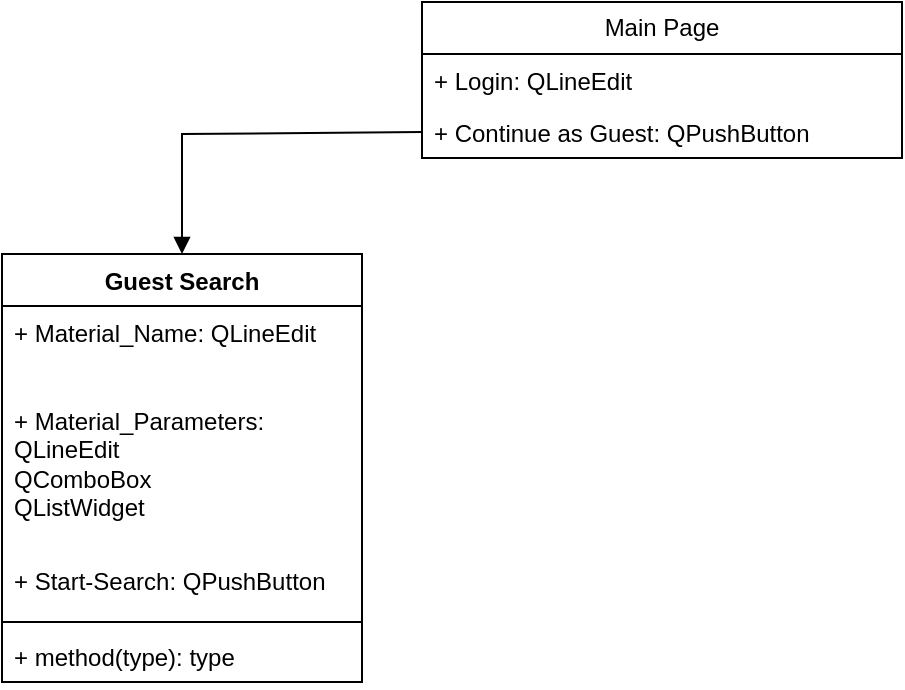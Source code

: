 <mxfile version="21.7.2" type="device">
  <diagram name="Seite-1" id="6vk5Jq3FSRtNrqEpkorZ">
    <mxGraphModel dx="581" dy="727" grid="1" gridSize="10" guides="1" tooltips="1" connect="1" arrows="1" fold="1" page="1" pageScale="1" pageWidth="827" pageHeight="1169" math="0" shadow="0">
      <root>
        <mxCell id="0" />
        <mxCell id="1" parent="0" />
        <mxCell id="uWcK2WWOfLXupsjD7fnC-16" value="Main Page" style="swimlane;fontStyle=0;childLayout=stackLayout;horizontal=1;startSize=26;fillColor=none;horizontalStack=0;resizeParent=1;resizeParentMax=0;resizeLast=0;collapsible=1;marginBottom=0;whiteSpace=wrap;html=1;" vertex="1" parent="1">
          <mxGeometry x="240" y="134" width="240" height="78" as="geometry" />
        </mxCell>
        <mxCell id="uWcK2WWOfLXupsjD7fnC-17" value="+ Login: QLineEdit" style="text;strokeColor=none;fillColor=none;align=left;verticalAlign=top;spacingLeft=4;spacingRight=4;overflow=hidden;rotatable=0;points=[[0,0.5],[1,0.5]];portConstraint=eastwest;whiteSpace=wrap;html=1;" vertex="1" parent="uWcK2WWOfLXupsjD7fnC-16">
          <mxGeometry y="26" width="240" height="26" as="geometry" />
        </mxCell>
        <mxCell id="uWcK2WWOfLXupsjD7fnC-18" value="+ Continue as Guest:&amp;nbsp;QPushButton" style="text;strokeColor=none;fillColor=none;align=left;verticalAlign=top;spacingLeft=4;spacingRight=4;overflow=hidden;rotatable=0;points=[[0,0.5],[1,0.5]];portConstraint=eastwest;whiteSpace=wrap;html=1;" vertex="1" parent="uWcK2WWOfLXupsjD7fnC-16">
          <mxGeometry y="52" width="240" height="26" as="geometry" />
        </mxCell>
        <mxCell id="uWcK2WWOfLXupsjD7fnC-23" value="Guest Search" style="swimlane;fontStyle=1;align=center;verticalAlign=top;childLayout=stackLayout;horizontal=1;startSize=26;horizontalStack=0;resizeParent=1;resizeParentMax=0;resizeLast=0;collapsible=1;marginBottom=0;whiteSpace=wrap;html=1;" vertex="1" parent="1">
          <mxGeometry x="30" y="260" width="180" height="214" as="geometry" />
        </mxCell>
        <mxCell id="uWcK2WWOfLXupsjD7fnC-24" value="+ Material_Name: QLineEdit" style="text;strokeColor=none;fillColor=none;align=left;verticalAlign=top;spacingLeft=4;spacingRight=4;overflow=hidden;rotatable=0;points=[[0,0.5],[1,0.5]];portConstraint=eastwest;whiteSpace=wrap;html=1;" vertex="1" parent="uWcK2WWOfLXupsjD7fnC-23">
          <mxGeometry y="26" width="180" height="44" as="geometry" />
        </mxCell>
        <mxCell id="uWcK2WWOfLXupsjD7fnC-28" value="+ Material_Parameters: QLineEdit&lt;br&gt;QComboBox&lt;br&gt;QListWidget" style="text;strokeColor=none;fillColor=none;align=left;verticalAlign=top;spacingLeft=4;spacingRight=4;overflow=hidden;rotatable=0;points=[[0,0.5],[1,0.5]];portConstraint=eastwest;whiteSpace=wrap;html=1;" vertex="1" parent="uWcK2WWOfLXupsjD7fnC-23">
          <mxGeometry y="70" width="180" height="80" as="geometry" />
        </mxCell>
        <mxCell id="uWcK2WWOfLXupsjD7fnC-29" value="+ Start-Search: QPushButton" style="text;strokeColor=none;fillColor=none;align=left;verticalAlign=top;spacingLeft=4;spacingRight=4;overflow=hidden;rotatable=0;points=[[0,0.5],[1,0.5]];portConstraint=eastwest;whiteSpace=wrap;html=1;" vertex="1" parent="uWcK2WWOfLXupsjD7fnC-23">
          <mxGeometry y="150" width="180" height="30" as="geometry" />
        </mxCell>
        <mxCell id="uWcK2WWOfLXupsjD7fnC-25" value="" style="line;strokeWidth=1;fillColor=none;align=left;verticalAlign=middle;spacingTop=-1;spacingLeft=3;spacingRight=3;rotatable=0;labelPosition=right;points=[];portConstraint=eastwest;strokeColor=inherit;" vertex="1" parent="uWcK2WWOfLXupsjD7fnC-23">
          <mxGeometry y="180" width="180" height="8" as="geometry" />
        </mxCell>
        <mxCell id="uWcK2WWOfLXupsjD7fnC-26" value="+ method(type): type" style="text;strokeColor=none;fillColor=none;align=left;verticalAlign=top;spacingLeft=4;spacingRight=4;overflow=hidden;rotatable=0;points=[[0,0.5],[1,0.5]];portConstraint=eastwest;whiteSpace=wrap;html=1;" vertex="1" parent="uWcK2WWOfLXupsjD7fnC-23">
          <mxGeometry y="188" width="180" height="26" as="geometry" />
        </mxCell>
        <mxCell id="uWcK2WWOfLXupsjD7fnC-27" value="" style="html=1;verticalAlign=bottom;labelBackgroundColor=none;endArrow=block;endFill=1;rounded=0;exitX=0;exitY=0.5;exitDx=0;exitDy=0;entryX=0.5;entryY=0;entryDx=0;entryDy=0;" edge="1" parent="1" source="uWcK2WWOfLXupsjD7fnC-18" target="uWcK2WWOfLXupsjD7fnC-23">
          <mxGeometry width="160" relative="1" as="geometry">
            <mxPoint x="220" y="380" as="sourcePoint" />
            <mxPoint x="380" y="380" as="targetPoint" />
            <Array as="points">
              <mxPoint x="120" y="200" />
            </Array>
          </mxGeometry>
        </mxCell>
      </root>
    </mxGraphModel>
  </diagram>
</mxfile>
